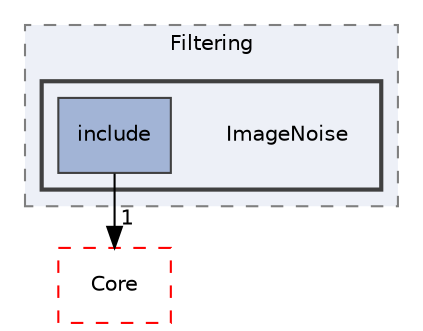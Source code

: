 digraph "ImageNoise"
{
 // LATEX_PDF_SIZE
  edge [fontname="Helvetica",fontsize="10",labelfontname="Helvetica",labelfontsize="10"];
  node [fontname="Helvetica",fontsize="10",shape=record];
  compound=true
  subgraph clusterdir_6724b11ef9ad676a0a0c31463bff1d93 {
    graph [ bgcolor="#edf0f7", pencolor="grey50", style="filled,dashed,", label="Filtering", fontname="Helvetica", fontsize="10", URL="dir_6724b11ef9ad676a0a0c31463bff1d93.html"]
  subgraph clusterdir_2ab6240033a4c33b86918a632b3e194a {
    graph [ bgcolor="#edf0f7", pencolor="grey25", style="filled,bold,", label="", fontname="Helvetica", fontsize="10", URL="dir_2ab6240033a4c33b86918a632b3e194a.html"]
    dir_2ab6240033a4c33b86918a632b3e194a [shape=plaintext, label="ImageNoise"];
  dir_6ec4f3314823594b1d6d4e5cbe6c9fed [shape=box, label="include", style="filled,", fillcolor="#a2b4d6", color="grey25", URL="dir_6ec4f3314823594b1d6d4e5cbe6c9fed.html"];
  }
  }
  dir_cac7f9cecb9aa42a0bd05452dddd8a21 [shape=box, label="Core", style="dashed,", fillcolor="#edf0f7", color="red", URL="dir_cac7f9cecb9aa42a0bd05452dddd8a21.html"];
  dir_6ec4f3314823594b1d6d4e5cbe6c9fed->dir_cac7f9cecb9aa42a0bd05452dddd8a21 [headlabel="1", labeldistance=1.5 headhref="dir_000101_000014.html"];
}
